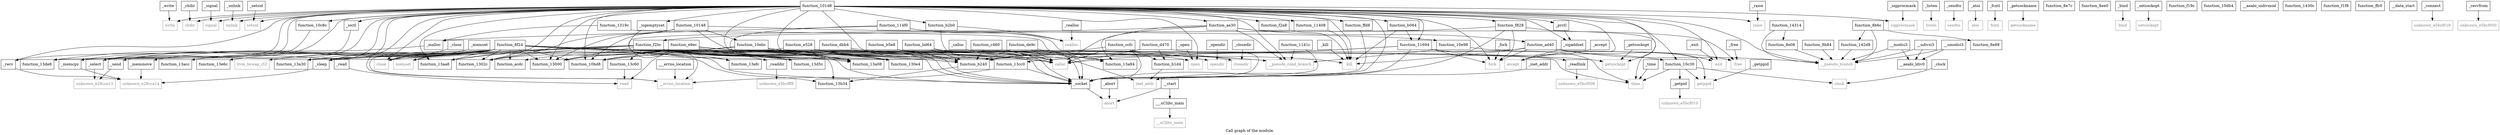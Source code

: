 digraph "Call graph of the module." {
  label="Call graph of the module.";
  node [shape=record];

  Node__realloc [label="{_realloc}"];
  Node__listen [label="{_listen}"];
  Node__sendto [label="{_sendto}"];
  Node__fork [label="{_fork}"];
  Node____uClibc_main [label="{___uClibc_main}"];
  Node__memset [label="{_memset}"];
  Node_function_b084 [label="{function_b084}"];
  Node__atoi [label="{_atoi}"];
  Node__sigprocmask [label="{_sigprocmask}"];
  Node__getppid [label="{_getppid}"];
  Node__time [label="{_time}"];
  Node__fcntl [label="{_fcntl}"];
  Node__opendir [label="{_opendir}"];
  Node__getsockname [label="{_getsockname}"];
  Node_function_b5e8 [label="{function_b5e8}"];
  Node__exit [label="{_exit}"];
  Node_function_8e08 [label="{function_8e08}"];
  Node_function_ad40 [label="{function_ad40}"];
  Node__open [label="{_open}"];
  Node__close [label="{_close}"];
  Node_function_ae30 [label="{function_ae30}"];
  Node__closedir [label="{_closedir}"];
  Node_function_dbb4 [label="{function_dbb4}"];
  Node_function_ccfc [label="{function_ccfc}"];
  Node_function_bd64 [label="{function_bd64}"];
  Node_function_8e7c [label="{function_8e7c}"];
  Node_function_d470 [label="{function_d470}"];
  Node_function_8e88 [label="{function_8e88}"];
  Node__getsockopt [label="{_getsockopt}"];
  Node_function_8ee0 [label="{function_8ee0}"];
  Node__clock [label="{_clock}"];
  Node_function_b1d4 [label="{function_b1d4}"];
  Node__raise [label="{_raise}"];
  Node_function_c480 [label="{function_c480}"];
  Node___start [label="{__start}"];
  Node_function_de9c [label="{function_de9c}"];
  Node_function_b2b0 [label="{function_b2b0}"];
  Node____errno_location [label="{___errno_location}"];
  Node_function_8f24 [label="{function_8f24}"];
  Node_function_b240 [label="{function_b240}"];
  Node__setsid [label="{_setsid}"];
  Node__free [label="{_free}"];
  Node_function_acdc [label="{function_acdc}"];
  Node_abort [color="gray50", fontcolor="gray50", label="{abort}"];
  Node_accept [color="gray50", fontcolor="gray50", label="{accept}"];
  Node_calloc [color="gray50", fontcolor="gray50", label="{calloc}"];
  Node_write [color="gray50", fontcolor="gray50", label="{write}"];
  Node_kill [color="gray50", fontcolor="gray50", label="{kill}"];
  Node_bind [color="gray50", fontcolor="gray50", label="{bind}"];
  Node_inet_addr [color="gray50", fontcolor="gray50", label="{inet_addr}"];
  Node_chdir [color="gray50", fontcolor="gray50", label="{chdir}"];
  Node_setsockopt [color="gray50", fontcolor="gray50", label="{setsockopt}"];
  Node_signal [color="gray50", fontcolor="gray50", label="{signal}"];
  Node_read [color="gray50", fontcolor="gray50", label="{read}"];
  Node_unlink [color="gray50", fontcolor="gray50", label="{unlink}"];
  Node_sendto [color="gray50", fontcolor="gray50", label="{sendto}"];
  Node_realloc [color="gray50", fontcolor="gray50", label="{realloc}"];
  Node_listen [color="gray50", fontcolor="gray50", label="{listen}"];
  Node_fork [color="gray50", fontcolor="gray50", label="{fork}"];
  Node___uClibc_main [color="gray50", fontcolor="gray50", label="{__uClibc_main}"];
  Node_memset [color="gray50", fontcolor="gray50", label="{memset}"];
  Node_getppid [color="gray50", fontcolor="gray50", label="{getppid}"];
  Node_time [color="gray50", fontcolor="gray50", label="{time}"];
  Node_opendir [color="gray50", fontcolor="gray50", label="{opendir}"];
  Node_getsockopt [color="gray50", fontcolor="gray50", label="{getsockopt}"];
  Node___errno_location [color="gray50", fontcolor="gray50", label="{__errno_location}"];
  Node_exit [color="gray50", fontcolor="gray50", label="{exit}"];
  Node_atoi [color="gray50", fontcolor="gray50", label="{atoi}"];
  Node_open [color="gray50", fontcolor="gray50", label="{open}"];
  Node_clock [color="gray50", fontcolor="gray50", label="{clock}"];
  Node_setsid [color="gray50", fontcolor="gray50", label="{setsid}"];
  Node_function_e9ec [label="{function_e9ec}"];
  Node_function_f19c [label="{function_f19c}"];
  Node_function_10c30 [label="{function_10c30}"];
  Node_function_10c8c [label="{function_10c8c}"];
  Node_function_10db4 [label="{function_10db4}"];
  Node_function_10e98 [label="{function_10e98}"];
  Node_function_10ebc [label="{function_10ebc}"];
  Node_function_13a30 [label="{function_13a30}"];
  Node_function_13a84 [label="{function_13a84}"];
  Node_function_13aa8 [label="{function_13aa8}"];
  Node_function_13acc [label="{function_13acc}"];
  Node_function_13b34 [label="{function_13b34}"];
  Node_function_13c60 [label="{function_13c60}"];
  Node_function_13cc0 [label="{function_13cc0}"];
  Node_function_13d5c [label="{function_13d5c}"];
  Node_function_13de8 [label="{function_13de8}"];
  Node_function_13e6c [label="{function_13e6c}"];
  Node_function_13efc [label="{function_13efc}"];
  Node___udivsi3 [label="{__udivsi3}"];
  Node___aeabi_uidivmod [label="{__aeabi_uidivmod}"];
  Node___umodsi3 [label="{__umodsi3}"];
  Node___modsi3 [label="{__modsi3}"];
  Node___aeabi_ldiv0 [label="{__aeabi_ldiv0}"];
  Node_function_142d8 [label="{function_142d8}"];
  Node_function_1430c [label="{function_1430c}"];
  Node_function_14314 [label="{function_14314}"];
  Node_function_f1f8 [label="{function_f1f8}"];
  Node_function_f2a8 [label="{function_f2a8}"];
  Node_function_e528 [label="{function_e528}"];
  Node_function_ffc0 [label="{function_ffc0}"];
  Node_function_ffd8 [label="{function_ffd8}"];
  Node_function_10148 [label="{function_10148}"];
  Node_function_101d8 [label="{function_101d8}"];
  Node_function_10bd8 [label="{function_10bd8}"];
  Node_closedir [color="gray50", fontcolor="gray50", label="{closedir}"];
  Node_fcntl [color="gray50", fontcolor="gray50", label="{fcntl}"];
  Node_close [color="gray50", fontcolor="gray50", label="{close}"];
  Node_raise [color="gray50", fontcolor="gray50", label="{raise}"];
  Node_free [color="gray50", fontcolor="gray50", label="{free}"];
  Node_sigprocmask [color="gray50", fontcolor="gray50", label="{sigprocmask}"];
  Node_getsockname [color="gray50", fontcolor="gray50", label="{getsockname}"];
  Node___data_start [label="{__data_start}"];
  Node_unknown_e28cca14 [color="gray50", fontcolor="gray50", label="{unknown_e28cca14}"];
  Node_unknown_e5bcf018 [color="gray50", fontcolor="gray50", label="{unknown_e5bcf018}"];
  Node_unknown_e5bcf010 [color="gray50", fontcolor="gray50", label="{unknown_e5bcf010}"];
  Node_unknown_e5bcf008 [color="gray50", fontcolor="gray50", label="{unknown_e5bcf008}"];
  Node_unknown_e5bcf000 [color="gray50", fontcolor="gray50", label="{unknown_e5bcf000}"];
  Node_unknown_e28cca13 [color="gray50", fontcolor="gray50", label="{unknown_e28cca13}"];
  Node_unknown_e5bcfff8 [color="gray50", fontcolor="gray50", label="{unknown_e5bcfff8}"];
  Node_llvm_bswap_i32 [color="gray50", fontcolor="gray50", label="{llvm_bswap_i32}"];
  Node_function_f2bc [label="{function_f2bc}"];
  Node_function_f828 [label="{function_f828}"];
  Node_function_11408 [label="{function_11408}"];
  Node_function_1141c [label="{function_1141c}"];
  Node_function_114f0 [label="{function_114f0}"];
  Node_function_11694 [label="{function_11694}"];
  Node_function_13000 [label="{function_13000}"];
  Node_function_1302c [label="{function_1302c}"];
  Node_function_130e4 [label="{function_130e4}"];
  Node_function_1319c [label="{function_1319c}"];
  Node_function_13a08 [label="{function_13a08}"];
  Node___pseudo_branch [color="gray50", fontcolor="gray50", label="{__pseudo_branch}"];
  Node___pseudo_cond_branch [color="gray50", fontcolor="gray50", label="{__pseudo_cond_branch}"];
  Node_function_8b6c [label="{function_8b6c}"];
  Node_function_8b84 [label="{function_8b84}"];
  Node__ioctl [label="{_ioctl}"];
  Node__recv [label="{_recv}"];
  Node__connect [label="{_connect}"];
  Node__sigemptyset [label="{_sigemptyset}"];
  Node__memmove [label="{_memmove}"];
  Node__select [label="{_select}"];
  Node__getpid [label="{_getpid}"];
  Node__prctl [label="{_prctl}"];
  Node__memcpy [label="{_memcpy}"];
  Node__readlink [label="{_readlink}"];
  Node__malloc [label="{_malloc}"];
  Node__sleep [label="{_sleep}"];
  Node__recvfrom [label="{_recvfrom}"];
  Node__socket [label="{_socket}"];
  Node__readdir [label="{_readdir}"];
  Node__sigaddset [label="{_sigaddset}"];
  Node__send [label="{_send}"];
  Node__abort [label="{_abort}"];
  Node__accept [label="{_accept}"];
  Node__calloc [label="{_calloc}"];
  Node__write [label="{_write}"];
  Node__kill [label="{_kill}"];
  Node__bind [label="{_bind}"];
  Node__inet_addr [label="{_inet_addr}"];
  Node__chdir [label="{_chdir}"];
  Node__setsockopt [label="{_setsockopt}"];
  Node__signal [label="{_signal}"];
  Node__read [label="{_read}"];
  Node__unlink [label="{_unlink}"];
  Node__realloc -> Node_realloc;
  Node__listen -> Node_listen;
  Node__sendto -> Node_sendto;
  Node__fork -> Node_fork;
  Node____uClibc_main -> Node___uClibc_main;
  Node__memset -> Node_memset;
  Node_function_b084 -> Node_kill;
  Node_function_b084 -> Node_function_11694;
  Node__atoi -> Node_atoi;
  Node__sigprocmask -> Node_sigprocmask;
  Node__getppid -> Node_getppid;
  Node__time -> Node_time;
  Node__fcntl -> Node_fcntl;
  Node__opendir -> Node_opendir;
  Node__getsockname -> Node_getsockname;
  Node_function_b5e8 -> Node_function_b240;
  Node_function_b5e8 -> Node_calloc;
  Node_function_b5e8 -> Node__socket;
  Node__exit -> Node_exit;
  Node_function_8e08 -> Node___pseudo_branch;
  Node_function_ad40 -> Node_kill;
  Node_function_ad40 -> Node_fork;
  Node_function_ad40 -> Node_getppid;
  Node_function_ad40 -> Node_exit;
  Node_function_ad40 -> Node___pseudo_branch;
  Node_function_ad40 -> Node__sleep;
  Node__open -> Node_open;
  Node__close -> Node_close;
  Node_function_ae30 -> Node_function_ad40;
  Node_function_ae30 -> Node_calloc;
  Node_function_ae30 -> Node___errno_location;
  Node_function_ae30 -> Node_function_13a84;
  Node_function_ae30 -> Node_free;
  Node_function_ae30 -> Node___pseudo_cond_branch;
  Node__closedir -> Node_closedir;
  Node_function_dbb4 -> Node_function_b240;
  Node_function_dbb4 -> Node_calloc;
  Node_function_dbb4 -> Node_function_10bd8;
  Node_function_dbb4 -> Node__socket;
  Node_function_ccfc -> Node_function_b1d4;
  Node_function_ccfc -> Node_function_b240;
  Node_function_ccfc -> Node_calloc;
  Node_function_ccfc -> Node__socket;
  Node_function_bd64 -> Node_function_b240;
  Node_function_bd64 -> Node_calloc;
  Node_function_bd64 -> Node__socket;
  Node_function_d470 -> Node_function_b1d4;
  Node_function_d470 -> Node_function_b240;
  Node_function_d470 -> Node_calloc;
  Node_function_d470 -> Node__socket;
  Node__getsockopt -> Node_getsockopt;
  Node__clock -> Node_clock;
  Node_function_b1d4 -> Node_inet_addr;
  Node__raise -> Node_raise;
  Node_function_c480 -> Node_function_b240;
  Node_function_c480 -> Node_calloc;
  Node_function_c480 -> Node__socket;
  Node___start -> Node____uClibc_main;
  Node___start -> Node_abort;
  Node_function_de9c -> Node_function_b240;
  Node_function_de9c -> Node_calloc;
  Node_function_de9c -> Node__socket;
  Node_function_b2b0 -> Node_calloc;
  Node_function_b2b0 -> Node_realloc;
  Node____errno_location -> Node___errno_location;
  Node_function_8f24 -> Node_function_b240;
  Node_function_8f24 -> Node_function_acdc;
  Node_function_8f24 -> Node_calloc;
  Node_function_8f24 -> Node_memset;
  Node_function_8f24 -> Node_time;
  Node_function_8f24 -> Node_getsockopt;
  Node_function_8f24 -> Node___errno_location;
  Node_function_8f24 -> Node_function_13a30;
  Node_function_8f24 -> Node_function_13aa8;
  Node_function_8f24 -> Node_function_13acc;
  Node_function_8f24 -> Node_function_13b34;
  Node_function_8f24 -> Node_function_13d5c;
  Node_function_8f24 -> Node_function_13de8;
  Node_function_8f24 -> Node_function_13e6c;
  Node_function_8f24 -> Node_function_13efc;
  Node_function_8f24 -> Node_function_10bd8;
  Node_function_8f24 -> Node_close;
  Node_function_8f24 -> Node_llvm_bswap_i32;
  Node_function_8f24 -> Node_function_13000;
  Node_function_8f24 -> Node_function_1302c;
  Node_function_8f24 -> Node_function_130e4;
  Node_function_8f24 -> Node_function_13a08;
  Node_function_8f24 -> Node___pseudo_cond_branch;
  Node_function_8f24 -> Node__recv;
  Node_function_8f24 -> Node__memmove;
  Node_function_8f24 -> Node__select;
  Node_function_8f24 -> Node__memcpy;
  Node_function_8f24 -> Node__sleep;
  Node_function_8f24 -> Node__socket;
  Node_function_8f24 -> Node__send;
  Node_function_b240 -> Node_function_13b34;
  Node__setsid -> Node_setsid;
  Node__free -> Node_free;
  Node_function_e9ec -> Node_function_b240;
  Node_function_e9ec -> Node_function_acdc;
  Node_function_e9ec -> Node_calloc;
  Node_function_e9ec -> Node_inet_addr;
  Node_function_e9ec -> Node_read;
  Node_function_e9ec -> Node_open;
  Node_function_e9ec -> Node_function_13a84;
  Node_function_e9ec -> Node_function_13d5c;
  Node_function_e9ec -> Node_function_10bd8;
  Node_function_e9ec -> Node_close;
  Node_function_e9ec -> Node_function_13000;
  Node_function_e9ec -> Node_function_1302c;
  Node_function_e9ec -> Node_function_130e4;
  Node_function_e9ec -> Node_function_13a08;
  Node_function_e9ec -> Node__socket;
  Node_function_10c30 -> Node_getppid;
  Node_function_10c30 -> Node_time;
  Node_function_10c30 -> Node_clock;
  Node_function_10c30 -> Node__getpid;
  Node_function_10c8c -> Node__memcpy;
  Node_function_10e98 -> Node_free;
  Node_function_10e98 -> Node___pseudo_cond_branch;
  Node_function_10ebc -> Node_calloc;
  Node_function_10ebc -> Node_function_13aa8;
  Node_function_10ebc -> Node_function_10bd8;
  Node_function_10ebc -> Node_function_13a08;
  Node_function_10ebc -> Node___pseudo_cond_branch;
  Node_function_10ebc -> Node__socket;
  Node_function_13c60 -> Node_read;
  Node_function_13cc0 -> Node___errno_location;
  Node_function_13cc0 -> Node__socket;
  Node___udivsi3 -> Node___aeabi_ldiv0;
  Node___udivsi3 -> Node___pseudo_branch;
  Node___umodsi3 -> Node___aeabi_ldiv0;
  Node___umodsi3 -> Node___pseudo_branch;
  Node___modsi3 -> Node___aeabi_ldiv0;
  Node___modsi3 -> Node___pseudo_branch;
  Node_function_142d8 -> Node___pseudo_branch;
  Node_function_14314 -> Node_function_8e08;
  Node_function_14314 -> Node___pseudo_branch;
  Node_function_f2a8 -> Node_kill;
  Node_function_e528 -> Node_function_b240;
  Node_function_e528 -> Node_calloc;
  Node_function_e528 -> Node_function_13000;
  Node_function_e528 -> Node_function_130e4;
  Node_function_e528 -> Node__socket;
  Node_function_ffd8 -> Node__socket;
  Node_function_10148 -> Node_function_10e98;
  Node_function_10148 -> Node_function_10ebc;
  Node_function_10148 -> Node_function_10bd8;
  Node_function_10148 -> Node_function_13000;
  Node_function_10148 -> Node_function_1302c;
  Node_function_10148 -> Node_function_130e4;
  Node_function_101d8 -> Node_function_b084;
  Node_function_101d8 -> Node_function_ae30;
  Node_function_101d8 -> Node_function_b2b0;
  Node_function_101d8 -> Node_accept;
  Node_function_101d8 -> Node_write;
  Node_function_101d8 -> Node_kill;
  Node_function_101d8 -> Node_chdir;
  Node_function_101d8 -> Node_signal;
  Node_function_101d8 -> Node_unlink;
  Node_function_101d8 -> Node_fork;
  Node_function_101d8 -> Node_getsockopt;
  Node_function_101d8 -> Node___errno_location;
  Node_function_101d8 -> Node_exit;
  Node_function_101d8 -> Node_open;
  Node_function_101d8 -> Node_setsid;
  Node_function_101d8 -> Node_function_10c30;
  Node_function_101d8 -> Node_function_10c8c;
  Node_function_101d8 -> Node_function_13a30;
  Node_function_101d8 -> Node_function_13aa8;
  Node_function_101d8 -> Node_function_13cc0;
  Node_function_101d8 -> Node_function_13de8;
  Node_function_101d8 -> Node_function_f2a8;
  Node_function_101d8 -> Node_function_ffd8;
  Node_function_101d8 -> Node_function_10bd8;
  Node_function_101d8 -> Node_close;
  Node_function_101d8 -> Node_raise;
  Node_function_101d8 -> Node_sigprocmask;
  Node_function_101d8 -> Node_function_f828;
  Node_function_101d8 -> Node_function_11408;
  Node_function_101d8 -> Node_function_11694;
  Node_function_101d8 -> Node_function_13000;
  Node_function_101d8 -> Node_function_1302c;
  Node_function_101d8 -> Node_function_130e4;
  Node_function_101d8 -> Node_function_13a08;
  Node_function_101d8 -> Node___pseudo_branch;
  Node_function_101d8 -> Node___pseudo_cond_branch;
  Node_function_101d8 -> Node__ioctl;
  Node_function_101d8 -> Node__recv;
  Node_function_101d8 -> Node__sigemptyset;
  Node_function_101d8 -> Node__select;
  Node_function_101d8 -> Node__prctl;
  Node_function_101d8 -> Node__memcpy;
  Node_function_101d8 -> Node__sleep;
  Node_function_101d8 -> Node__socket;
  Node_function_101d8 -> Node__sigaddset;
  Node_function_101d8 -> Node__send;
  Node_function_f2bc -> Node_kill;
  Node_function_f2bc -> Node_memset;
  Node_function_f2bc -> Node_opendir;
  Node_function_f2bc -> Node_open;
  Node_function_f2bc -> Node_function_13a30;
  Node_function_f2bc -> Node_function_13aa8;
  Node_function_f2bc -> Node_function_13b34;
  Node_function_f2bc -> Node_function_13c60;
  Node_function_f2bc -> Node_function_13d5c;
  Node_function_f2bc -> Node_function_13efc;
  Node_function_f2bc -> Node_closedir;
  Node_function_f2bc -> Node_close;
  Node_function_f2bc -> Node_function_13000;
  Node_function_f2bc -> Node_function_1302c;
  Node_function_f2bc -> Node_function_130e4;
  Node_function_f2bc -> Node_function_13a08;
  Node_function_f2bc -> Node__readlink;
  Node_function_f2bc -> Node__sleep;
  Node_function_f2bc -> Node__readdir;
  Node_function_f828 -> Node_fork;
  Node_function_f828 -> Node_time;
  Node_function_f828 -> Node_function_f2bc;
  Node_function_f828 -> Node__socket;
  Node_function_11408 -> Node_kill;
  Node_function_1141c -> Node___pseudo_cond_branch;
  Node_function_1141c -> Node__socket;
  Node_function_114f0 -> Node_realloc;
  Node_function_114f0 -> Node_function_13a84;
  Node_function_114f0 -> Node_function_13a08;
  Node_function_114f0 -> Node__malloc;
  Node_function_11694 -> Node_calloc;
  Node_function_11694 -> Node_fork;
  Node_function_11694 -> Node_time;
  Node_function_11694 -> Node_function_10c30;
  Node_function_11694 -> Node_function_13cc0;
  Node_function_11694 -> Node__socket;
  Node_function_1319c -> Node_function_13a84;
  Node_function_1319c -> Node__malloc;
  Node_function_8b6c -> Node_function_8e88;
  Node_function_8b6c -> Node_function_142d8;
  Node_function_8b6c -> Node___pseudo_branch;
  Node_function_8b84 -> Node___pseudo_branch;
  Node__ioctl -> Node__select;
  Node__recv -> Node_unknown_e28cca14;
  Node__connect -> Node_unknown_e5bcf018;
  Node__sigemptyset -> Node__readdir;
  Node__memmove -> Node_unknown_e28cca14;
  Node__select -> Node_unknown_e28cca13;
  Node__getpid -> Node_unknown_e5bcf010;
  Node__prctl -> Node__sigaddset;
  Node__memcpy -> Node_unknown_e28cca14;
  Node__readlink -> Node_unknown_e5bcf008;
  Node__malloc -> Node__send;
  Node__sleep -> Node_unknown_e28cca14;
  Node__recvfrom -> Node_unknown_e5bcf000;
  Node__socket -> Node_abort;
  Node__readdir -> Node_unknown_e5bcfff8;
  Node__sigaddset -> Node_accept;
  Node__send -> Node_unknown_e28cca13;
  Node__abort -> Node_abort;
  Node__accept -> Node_accept;
  Node__calloc -> Node_calloc;
  Node__write -> Node_write;
  Node__kill -> Node_kill;
  Node__bind -> Node_bind;
  Node__inet_addr -> Node_inet_addr;
  Node__chdir -> Node_chdir;
  Node__setsockopt -> Node_setsockopt;
  Node__signal -> Node_signal;
  Node__read -> Node_read;
  Node__unlink -> Node_unlink;
}
